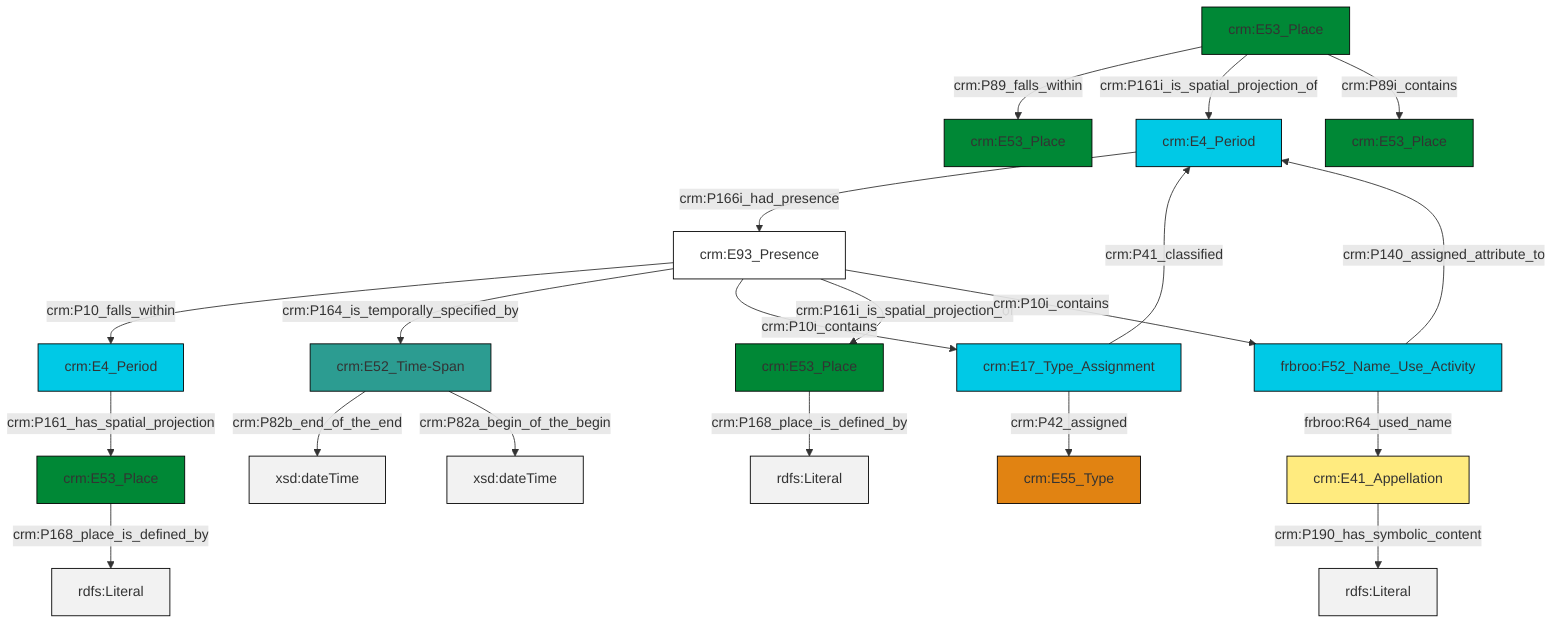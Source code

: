 graph TD
classDef Literal fill:#f2f2f2,stroke:#000000;
classDef CRM_Entity fill:#FFFFFF,stroke:#000000;
classDef Temporal_Entity fill:#00C9E6, stroke:#000000;
classDef Type fill:#E18312, stroke:#000000;
classDef Time-Span fill:#2C9C91, stroke:#000000;
classDef Appellation fill:#FFEB7F, stroke:#000000;
classDef Place fill:#008836, stroke:#000000;
classDef Persistent_Item fill:#B266B2, stroke:#000000;
classDef Conceptual_Object fill:#FFD700, stroke:#000000;
classDef Physical_Thing fill:#D2B48C, stroke:#000000;
classDef Actor fill:#f58aad, stroke:#000000;
classDef PC_Classes fill:#4ce600, stroke:#000000;
classDef Multi fill:#cccccc,stroke:#000000;

2["crm:E53_Place"]:::Place -->|crm:P89_falls_within| 3["crm:E53_Place"]:::Place
6["crm:E4_Period"]:::Temporal_Entity -->|crm:P161_has_spatial_projection| 7["crm:E53_Place"]:::Place
8["crm:E17_Type_Assignment"]:::Temporal_Entity -->|crm:P41_classified| 9["crm:E4_Period"]:::Temporal_Entity
2["crm:E53_Place"]:::Place -->|crm:P161i_is_spatial_projection_of| 9["crm:E4_Period"]:::Temporal_Entity
10["crm:E41_Appellation"]:::Appellation -->|crm:P190_has_symbolic_content| 11[rdfs:Literal]:::Literal
4["frbroo:F52_Name_Use_Activity"]:::Temporal_Entity -->|crm:P140_assigned_attribute_to| 9["crm:E4_Period"]:::Temporal_Entity
2["crm:E53_Place"]:::Place -->|crm:P89i_contains| 17["crm:E53_Place"]:::Place
7["crm:E53_Place"]:::Place -->|crm:P168_place_is_defined_by| 18[rdfs:Literal]:::Literal
20["crm:E93_Presence"]:::CRM_Entity -->|crm:P10_falls_within| 6["crm:E4_Period"]:::Temporal_Entity
20["crm:E93_Presence"]:::CRM_Entity -->|crm:P164_is_temporally_specified_by| 0["crm:E52_Time-Span"]:::Time-Span
20["crm:E93_Presence"]:::CRM_Entity -->|crm:P10i_contains| 8["crm:E17_Type_Assignment"]:::Temporal_Entity
0["crm:E52_Time-Span"]:::Time-Span -->|crm:P82b_end_of_the_end| 25[xsd:dateTime]:::Literal
9["crm:E4_Period"]:::Temporal_Entity -->|crm:P166i_had_presence| 20["crm:E93_Presence"]:::CRM_Entity
12["crm:E53_Place"]:::Place -->|crm:P168_place_is_defined_by| 26[rdfs:Literal]:::Literal
20["crm:E93_Presence"]:::CRM_Entity -->|crm:P161i_is_spatial_projection_of| 12["crm:E53_Place"]:::Place
0["crm:E52_Time-Span"]:::Time-Span -->|crm:P82a_begin_of_the_begin| 29[xsd:dateTime]:::Literal
8["crm:E17_Type_Assignment"]:::Temporal_Entity -->|crm:P42_assigned| 15["crm:E55_Type"]:::Type
4["frbroo:F52_Name_Use_Activity"]:::Temporal_Entity -->|frbroo:R64_used_name| 10["crm:E41_Appellation"]:::Appellation
20["crm:E93_Presence"]:::CRM_Entity -->|crm:P10i_contains| 4["frbroo:F52_Name_Use_Activity"]:::Temporal_Entity